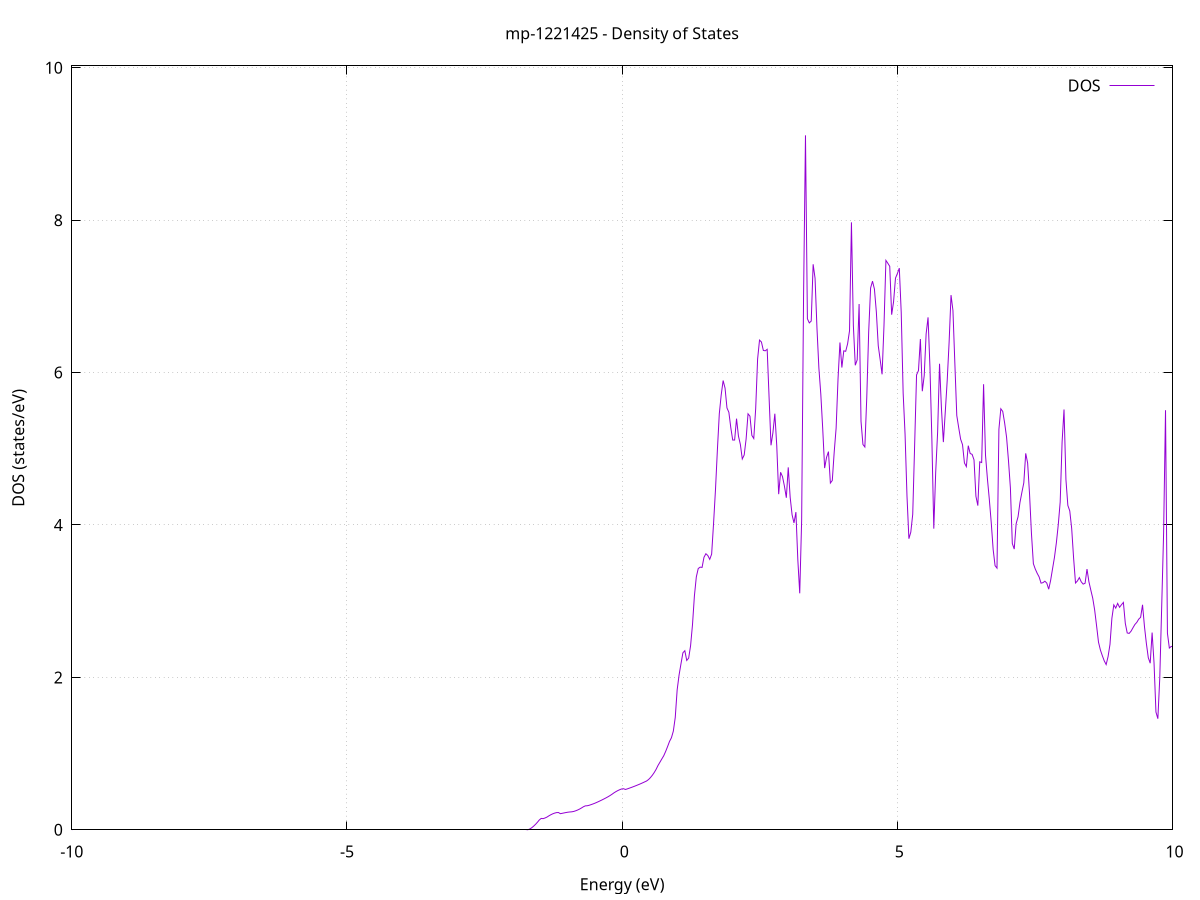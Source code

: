 set title 'mp-1221425 - Density of States'
set xlabel 'Energy (eV)'
set ylabel 'DOS (states/eV)'
set grid
set xrange [-10:10]
set yrange [0:10.025]
set xzeroaxis lt -1
set terminal png size 800,600
set output 'mp-1221425_dos_gnuplot.png'
plot '-' using 1:2 with lines title 'DOS'
-31.257600 0.000000
-31.222800 0.000000
-31.188000 0.000000
-31.153200 0.000000
-31.118400 0.000000
-31.083600 0.000000
-31.048800 0.000000
-31.014000 0.000000
-30.979200 0.000000
-30.944400 0.000000
-30.909600 0.000000
-30.874800 0.000000
-30.840000 0.000000
-30.805200 0.000000
-30.770400 0.000000
-30.735600 0.000000
-30.700800 0.000000
-30.666000 0.000000
-30.631200 0.000000
-30.596400 0.000000
-30.561600 0.000000
-30.526800 0.000000
-30.492000 0.000000
-30.457200 0.000000
-30.422400 0.000000
-30.387600 0.000000
-30.352800 0.000000
-30.318000 0.000000
-30.283200 0.000000
-30.248400 0.000000
-30.213600 0.000000
-30.178800 0.000000
-30.144100 0.000000
-30.109300 0.000000
-30.074500 0.000000
-30.039700 0.000000
-30.004900 0.000000
-29.970100 0.000000
-29.935300 0.000000
-29.900500 0.000000
-29.865700 0.000000
-29.830900 0.000000
-29.796100 0.000000
-29.761300 0.000000
-29.726500 0.000000
-29.691700 0.000000
-29.656900 0.000000
-29.622100 0.000000
-29.587300 0.000000
-29.552500 0.000000
-29.517700 0.000000
-29.482900 0.000000
-29.448100 0.000000
-29.413300 0.000000
-29.378500 0.000000
-29.343700 0.000000
-29.308900 0.000000
-29.274100 0.000000
-29.239300 0.000000
-29.204500 0.000000
-29.169700 0.000000
-29.134900 0.000000
-29.100100 0.000000
-29.065300 0.000000
-29.030500 0.000000
-28.995700 0.000000
-28.960900 0.000000
-28.926100 0.000000
-28.891300 0.000000
-28.856500 0.000000
-28.821700 0.000000
-28.786900 0.000000
-28.752100 0.000000
-28.717300 0.000000
-28.682600 0.000000
-28.647800 0.000000
-28.613000 0.000000
-28.578200 0.000000
-28.543400 0.000000
-28.508600 0.000000
-28.473800 0.000000
-28.439000 0.000000
-28.404200 0.000000
-28.369400 0.000000
-28.334600 0.000000
-28.299800 0.000000
-28.265000 0.000000
-28.230200 0.000000
-28.195400 0.000000
-28.160600 0.000000
-28.125800 0.000000
-28.091000 0.377900
-28.056200 4.538000
-28.021400 3.564100
-27.986600 4.025500
-27.951800 4.768500
-27.917000 6.116000
-27.882200 4.239200
-27.847400 3.678400
-27.812600 2.500500
-27.777800 4.983300
-27.743000 7.734500
-27.708200 16.001900
-27.673400 0.547800
-27.638600 16.168600
-27.603800 26.109900
-27.569000 2.856400
-27.534200 2.876900
-27.499400 2.897500
-27.464600 3.029300
-27.429800 3.469400
-27.395000 3.893300
-27.360200 4.164200
-27.325400 4.706000
-27.290600 7.825900
-27.255800 6.325200
-27.221100 5.421600
-27.186300 4.769300
-27.151500 3.998100
-27.116700 4.094000
-27.081900 3.766300
-27.047100 3.068400
-27.012300 0.000000
-26.977500 0.000000
-26.942700 0.000000
-26.907900 0.000000
-26.873100 0.000000
-26.838300 0.000000
-26.803500 0.000000
-26.768700 0.000000
-26.733900 0.000000
-26.699100 0.000000
-26.664300 0.000000
-26.629500 0.000000
-26.594700 0.000000
-26.559900 0.000000
-26.525100 0.000000
-26.490300 0.000000
-26.455500 0.000000
-26.420700 0.000000
-26.385900 0.000000
-26.351100 0.000000
-26.316300 0.000000
-26.281500 0.000000
-26.246700 0.000000
-26.211900 0.000000
-26.177100 0.000000
-26.142300 0.000000
-26.107500 0.000000
-26.072700 0.000000
-26.037900 0.000000
-26.003100 0.000000
-25.968300 0.000000
-25.933500 0.000000
-25.898700 0.000000
-25.863900 0.000000
-25.829100 0.000000
-25.794300 0.000000
-25.759600 0.000000
-25.724800 0.000000
-25.690000 0.000000
-25.655200 0.000000
-25.620400 0.000000
-25.585600 0.000000
-25.550800 0.000000
-25.516000 0.000000
-25.481200 0.000000
-25.446400 0.000000
-25.411600 0.000000
-25.376800 0.000000
-25.342000 0.000000
-25.307200 0.000000
-25.272400 0.000000
-25.237600 0.000000
-25.202800 0.000000
-25.168000 0.000000
-25.133200 0.000000
-25.098400 0.000000
-25.063600 0.000000
-25.028800 0.000000
-24.994000 0.000000
-24.959200 0.000000
-24.924400 0.000000
-24.889600 0.000000
-24.854800 0.000000
-24.820000 0.000000
-24.785200 0.000000
-24.750400 0.000000
-24.715600 0.000000
-24.680800 0.000000
-24.646000 0.000000
-24.611200 0.000000
-24.576400 0.000000
-24.541600 0.000000
-24.506800 0.000000
-24.472000 0.000000
-24.437200 0.000000
-24.402400 0.000000
-24.367600 0.000000
-24.332800 0.000000
-24.298100 0.000000
-24.263300 0.000000
-24.228500 0.000000
-24.193700 0.000000
-24.158900 0.000000
-24.124100 0.000000
-24.089300 0.000000
-24.054500 0.000000
-24.019700 0.000000
-23.984900 0.000000
-23.950100 0.000000
-23.915300 0.000000
-23.880500 0.000000
-23.845700 0.000000
-23.810900 0.000000
-23.776100 0.000000
-23.741300 0.000000
-23.706500 0.000000
-23.671700 0.000000
-23.636900 0.000000
-23.602100 0.000000
-23.567300 0.000000
-23.532500 0.000000
-23.497700 0.000000
-23.462900 0.000000
-23.428100 0.000000
-23.393300 0.000000
-23.358500 0.000000
-23.323700 0.000000
-23.288900 0.000000
-23.254100 0.000000
-23.219300 0.000000
-23.184500 0.000000
-23.149700 0.000000
-23.114900 0.000000
-23.080100 0.000000
-23.045300 0.000000
-23.010500 0.000000
-22.975700 0.000000
-22.940900 0.000000
-22.906100 0.000000
-22.871300 0.000000
-22.836600 0.000000
-22.801800 0.000000
-22.767000 0.000000
-22.732200 0.000000
-22.697400 0.000000
-22.662600 0.000000
-22.627800 0.000000
-22.593000 0.000000
-22.558200 0.000000
-22.523400 0.000000
-22.488600 0.000000
-22.453800 0.000000
-22.419000 0.000000
-22.384200 0.000000
-22.349400 0.000000
-22.314600 0.000000
-22.279800 0.000000
-22.245000 0.000000
-22.210200 0.000000
-22.175400 0.000000
-22.140600 0.000000
-22.105800 0.000000
-22.071000 0.000000
-22.036200 0.000000
-22.001400 0.000000
-21.966600 0.000000
-21.931800 0.000000
-21.897000 0.000000
-21.862200 0.000000
-21.827400 0.000000
-21.792600 0.000000
-21.757800 0.000000
-21.723000 0.000000
-21.688200 0.000000
-21.653400 0.000000
-21.618600 0.000000
-21.583800 0.000000
-21.549000 0.000000
-21.514200 0.000000
-21.479400 0.000000
-21.444600 0.000000
-21.409800 0.000000
-21.375100 0.000000
-21.340300 0.000000
-21.305500 0.000000
-21.270700 0.000000
-21.235900 0.000000
-21.201100 0.000000
-21.166300 0.000000
-21.131500 0.000000
-21.096700 0.000000
-21.061900 0.000000
-21.027100 0.000000
-20.992300 0.000000
-20.957500 0.000000
-20.922700 0.000000
-20.887900 0.000000
-20.853100 0.000000
-20.818300 0.000000
-20.783500 0.000000
-20.748700 0.000000
-20.713900 0.000000
-20.679100 0.000000
-20.644300 0.000000
-20.609500 0.000000
-20.574700 0.000000
-20.539900 0.000000
-20.505100 0.000000
-20.470300 0.000000
-20.435500 0.000000
-20.400700 0.000000
-20.365900 0.000000
-20.331100 0.000000
-20.296300 0.000000
-20.261500 0.000000
-20.226700 0.000000
-20.191900 0.000000
-20.157100 0.000000
-20.122300 0.000000
-20.087500 0.000000
-20.052700 0.000000
-20.017900 0.000000
-19.983100 0.000000
-19.948300 0.000000
-19.913600 0.000000
-19.878800 0.000000
-19.844000 0.000000
-19.809200 0.000000
-19.774400 0.000000
-19.739600 0.000000
-19.704800 0.000000
-19.670000 0.000000
-19.635200 0.000000
-19.600400 0.000000
-19.565600 0.000000
-19.530800 0.000000
-19.496000 0.000000
-19.461200 0.000000
-19.426400 0.000000
-19.391600 0.000000
-19.356800 0.000000
-19.322000 0.000000
-19.287200 0.000000
-19.252400 0.000000
-19.217600 0.000000
-19.182800 0.000000
-19.148000 0.000000
-19.113200 0.000000
-19.078400 0.000000
-19.043600 0.000000
-19.008800 0.000000
-18.974000 0.000000
-18.939200 0.000000
-18.904400 0.000000
-18.869600 0.000000
-18.834800 0.000000
-18.800000 0.000000
-18.765200 0.000000
-18.730400 0.000000
-18.695600 0.000000
-18.660800 0.000000
-18.626000 0.000000
-18.591200 0.000000
-18.556400 0.000000
-18.521600 0.000000
-18.486800 0.000000
-18.452100 0.000000
-18.417300 0.000000
-18.382500 0.000000
-18.347700 0.000000
-18.312900 0.000000
-18.278100 0.000000
-18.243300 0.000000
-18.208500 0.000000
-18.173700 0.000000
-18.138900 0.000000
-18.104100 0.000000
-18.069300 0.000000
-18.034500 0.000000
-17.999700 0.000000
-17.964900 0.000000
-17.930100 0.000000
-17.895300 0.000000
-17.860500 0.000000
-17.825700 0.000000
-17.790900 0.000000
-17.756100 0.000000
-17.721300 0.000000
-17.686500 0.000000
-17.651700 0.000000
-17.616900 0.000000
-17.582100 0.000000
-17.547300 0.000000
-17.512500 0.000000
-17.477700 0.000000
-17.442900 0.000000
-17.408100 0.000000
-17.373300 0.000000
-17.338500 0.000000
-17.303700 0.000000
-17.268900 0.000000
-17.234100 0.000000
-17.199300 0.000000
-17.164500 0.000000
-17.129700 0.000000
-17.094900 0.000000
-17.060100 0.000000
-17.025400 0.000000
-16.990600 0.000000
-16.955800 0.000000
-16.921000 0.000000
-16.886200 0.000000
-16.851400 0.000000
-16.816600 0.000000
-16.781800 0.000000
-16.747000 0.000000
-16.712200 0.000000
-16.677400 0.000000
-16.642600 0.000000
-16.607800 0.000000
-16.573000 0.000000
-16.538200 0.000000
-16.503400 0.000000
-16.468600 0.000000
-16.433800 0.000000
-16.399000 0.000000
-16.364200 0.000000
-16.329400 0.000000
-16.294600 0.000000
-16.259800 0.000000
-16.225000 0.000000
-16.190200 0.000000
-16.155400 0.000000
-16.120600 0.000000
-16.085800 0.000000
-16.051000 0.000000
-16.016200 0.000000
-15.981400 0.000000
-15.946600 0.000000
-15.911800 0.000000
-15.877000 0.000000
-15.842200 0.000000
-15.807400 0.000000
-15.772600 0.000000
-15.737800 0.000000
-15.703000 0.000000
-15.668200 0.000000
-15.633400 0.000000
-15.598600 0.000000
-15.563900 0.000000
-15.529100 0.000000
-15.494300 0.000000
-15.459500 0.000000
-15.424700 0.000000
-15.389900 0.000000
-15.355100 0.000000
-15.320300 0.000000
-15.285500 0.000000
-15.250700 0.000000
-15.215900 0.000000
-15.181100 0.000000
-15.146300 0.000000
-15.111500 0.000000
-15.076700 0.000000
-15.041900 0.000000
-15.007100 0.000000
-14.972300 0.000000
-14.937500 0.000000
-14.902700 0.000000
-14.867900 0.000000
-14.833100 0.000000
-14.798300 0.000000
-14.763500 0.000000
-14.728700 0.000000
-14.693900 0.000000
-14.659100 0.000000
-14.624300 0.000000
-14.589500 0.000000
-14.554700 0.000000
-14.519900 0.000000
-14.485100 0.000000
-14.450300 0.000000
-14.415500 0.000000
-14.380700 0.000000
-14.345900 0.000000
-14.311100 0.000000
-14.276300 0.000000
-14.241500 0.000000
-14.206700 0.000000
-14.171900 0.000000
-14.137100 0.000000
-14.102400 0.000000
-14.067600 0.000000
-14.032800 0.000000
-13.998000 0.000000
-13.963200 0.000000
-13.928400 0.000000
-13.893600 0.000000
-13.858800 0.000000
-13.824000 0.000000
-13.789200 0.000000
-13.754400 0.000000
-13.719600 0.000000
-13.684800 0.000000
-13.650000 0.000000
-13.615200 0.000000
-13.580400 0.000000
-13.545600 0.000000
-13.510800 0.000000
-13.476000 0.000000
-13.441200 0.000000
-13.406400 0.000000
-13.371600 0.000000
-13.336800 0.000000
-13.302000 0.000000
-13.267200 0.000000
-13.232400 0.000000
-13.197600 0.000000
-13.162800 0.000000
-13.128000 0.000000
-13.093200 0.000000
-13.058400 0.000000
-13.023600 0.000000
-12.988800 0.000000
-12.954000 0.000000
-12.919200 0.000000
-12.884400 0.000000
-12.849600 0.000000
-12.814800 0.000000
-12.780000 0.000000
-12.745200 0.000000
-12.710400 0.000000
-12.675600 0.000000
-12.640900 0.000000
-12.606100 0.000000
-12.571300 0.000000
-12.536500 0.000000
-12.501700 0.000000
-12.466900 0.000000
-12.432100 0.000000
-12.397300 0.000000
-12.362500 0.000000
-12.327700 0.000000
-12.292900 0.000000
-12.258100 0.000000
-12.223300 0.000000
-12.188500 0.000000
-12.153700 0.000000
-12.118900 0.000000
-12.084100 0.000000
-12.049300 0.000000
-12.014500 0.000000
-11.979700 0.000000
-11.944900 0.000000
-11.910100 0.000000
-11.875300 0.000000
-11.840500 0.000000
-11.805700 0.000000
-11.770900 0.000000
-11.736100 0.000000
-11.701300 0.000000
-11.666500 0.000000
-11.631700 0.000000
-11.596900 0.000000
-11.562100 0.000000
-11.527300 0.000000
-11.492500 0.000000
-11.457700 0.000000
-11.422900 0.000000
-11.388100 0.000000
-11.353300 0.000000
-11.318500 0.000000
-11.283700 0.000000
-11.248900 0.000000
-11.214100 0.000000
-11.179400 0.000000
-11.144600 0.000000
-11.109800 0.000000
-11.075000 0.000000
-11.040200 0.000000
-11.005400 0.000000
-10.970600 0.000000
-10.935800 0.000000
-10.901000 0.000000
-10.866200 0.000000
-10.831400 0.000000
-10.796600 0.000000
-10.761800 0.000000
-10.727000 0.000000
-10.692200 0.000000
-10.657400 0.000000
-10.622600 0.000000
-10.587800 0.000000
-10.553000 0.000000
-10.518200 0.000000
-10.483400 0.000000
-10.448600 0.000000
-10.413800 0.000000
-10.379000 0.000000
-10.344200 0.000000
-10.309400 0.000000
-10.274600 0.000000
-10.239800 0.000000
-10.205000 0.000000
-10.170200 0.000000
-10.135400 0.000000
-10.100600 0.000000
-10.065800 0.000000
-10.031000 0.000000
-9.996200 0.000000
-9.961400 0.000000
-9.926600 0.000000
-9.891800 0.000000
-9.857000 0.000000
-9.822200 0.000000
-9.787400 0.000000
-9.752600 0.000000
-9.717900 0.000000
-9.683100 0.000000
-9.648300 0.000000
-9.613500 0.000000
-9.578700 0.000000
-9.543900 0.000000
-9.509100 0.000000
-9.474300 0.000000
-9.439500 0.000000
-9.404700 0.000000
-9.369900 0.000000
-9.335100 0.000000
-9.300300 0.000000
-9.265500 0.000000
-9.230700 0.000000
-9.195900 0.000000
-9.161100 0.000000
-9.126300 0.000000
-9.091500 0.000000
-9.056700 0.000000
-9.021900 0.000000
-8.987100 0.000000
-8.952300 0.000000
-8.917500 0.000000
-8.882700 0.000000
-8.847900 0.000000
-8.813100 0.000000
-8.778300 0.000000
-8.743500 0.000000
-8.708700 0.000000
-8.673900 0.000000
-8.639100 0.000000
-8.604300 0.000000
-8.569500 0.000000
-8.534700 0.000000
-8.499900 0.000000
-8.465100 0.000000
-8.430300 0.000000
-8.395500 0.000000
-8.360700 0.000000
-8.325900 0.000000
-8.291100 0.000000
-8.256400 0.000000
-8.221600 0.000000
-8.186800 0.000000
-8.152000 0.000000
-8.117200 0.000000
-8.082400 0.000000
-8.047600 0.000000
-8.012800 0.000000
-7.978000 0.000000
-7.943200 0.000000
-7.908400 0.000000
-7.873600 0.000000
-7.838800 0.000000
-7.804000 0.000000
-7.769200 0.000000
-7.734400 0.000000
-7.699600 0.000000
-7.664800 0.000000
-7.630000 0.000000
-7.595200 0.000000
-7.560400 0.000000
-7.525600 0.000000
-7.490800 0.000000
-7.456000 0.000000
-7.421200 0.000000
-7.386400 0.000000
-7.351600 0.000000
-7.316800 0.000000
-7.282000 0.000000
-7.247200 0.000000
-7.212400 0.000000
-7.177600 0.000000
-7.142800 0.000000
-7.108000 0.000000
-7.073200 0.000000
-7.038400 0.000000
-7.003600 0.000000
-6.968800 0.000000
-6.934000 0.000000
-6.899200 0.000000
-6.864400 0.000000
-6.829600 0.000000
-6.794900 0.000000
-6.760100 0.000000
-6.725300 0.000000
-6.690500 0.000000
-6.655700 0.000000
-6.620900 0.000000
-6.586100 0.000000
-6.551300 0.000000
-6.516500 0.000000
-6.481700 0.000000
-6.446900 0.000000
-6.412100 0.000000
-6.377300 0.000000
-6.342500 0.000000
-6.307700 0.000000
-6.272900 0.000000
-6.238100 0.000000
-6.203300 0.000000
-6.168500 0.000000
-6.133700 0.000000
-6.098900 0.000000
-6.064100 0.000000
-6.029300 0.000000
-5.994500 0.000000
-5.959700 0.000000
-5.924900 0.000000
-5.890100 0.000000
-5.855300 0.000000
-5.820500 0.000000
-5.785700 0.000000
-5.750900 0.000000
-5.716100 0.000000
-5.681300 0.000000
-5.646500 0.000000
-5.611700 0.000000
-5.576900 0.000000
-5.542100 0.000000
-5.507300 0.000000
-5.472500 0.000000
-5.437700 0.000000
-5.402900 0.000000
-5.368100 0.000000
-5.333400 0.000000
-5.298600 0.000000
-5.263800 0.000000
-5.229000 0.000000
-5.194200 0.000000
-5.159400 0.000000
-5.124600 0.000000
-5.089800 0.000000
-5.055000 0.000000
-5.020200 0.000000
-4.985400 0.000000
-4.950600 0.000000
-4.915800 0.000000
-4.881000 0.000000
-4.846200 0.000000
-4.811400 0.000000
-4.776600 0.000000
-4.741800 0.000000
-4.707000 0.000000
-4.672200 0.000000
-4.637400 0.000000
-4.602600 0.000000
-4.567800 0.000000
-4.533000 0.000000
-4.498200 0.000000
-4.463400 0.000000
-4.428600 0.000000
-4.393800 0.000000
-4.359000 0.000000
-4.324200 0.000000
-4.289400 0.000000
-4.254600 0.000000
-4.219800 0.000000
-4.185000 0.000000
-4.150200 0.000000
-4.115400 0.000000
-4.080600 0.000000
-4.045800 0.000000
-4.011000 0.000000
-3.976200 0.000000
-3.941400 0.000000
-3.906600 0.000000
-3.871900 0.000000
-3.837100 0.000000
-3.802300 0.000000
-3.767500 0.000000
-3.732700 0.000000
-3.697900 0.000000
-3.663100 0.000000
-3.628300 0.000000
-3.593500 0.000000
-3.558700 0.000000
-3.523900 0.000000
-3.489100 0.000000
-3.454300 0.000000
-3.419500 0.000000
-3.384700 0.000000
-3.349900 0.000000
-3.315100 0.000000
-3.280300 0.000000
-3.245500 0.000000
-3.210700 0.000000
-3.175900 0.000000
-3.141100 0.000000
-3.106300 0.000000
-3.071500 0.000000
-3.036700 0.000000
-3.001900 0.000000
-2.967100 0.000000
-2.932300 0.000000
-2.897500 0.000000
-2.862700 0.000000
-2.827900 0.000000
-2.793100 0.000000
-2.758300 0.000000
-2.723500 0.000000
-2.688700 0.000000
-2.653900 0.000000
-2.619100 0.000000
-2.584300 0.000000
-2.549500 0.000000
-2.514700 0.000000
-2.479900 0.000000
-2.445100 0.000000
-2.410400 0.000000
-2.375600 0.000000
-2.340800 0.000000
-2.306000 0.000000
-2.271200 0.000000
-2.236400 0.000000
-2.201600 0.000000
-2.166800 0.000000
-2.132000 0.000000
-2.097200 0.000000
-2.062400 0.000000
-2.027600 0.000000
-1.992800 0.000000
-1.958000 0.000000
-1.923200 0.000000
-1.888400 0.000000
-1.853600 0.000000
-1.818800 0.000000
-1.784000 0.000000
-1.749200 0.000000
-1.714400 0.000300
-1.679600 0.009800
-1.644800 0.025700
-1.610000 0.046300
-1.575200 0.070400
-1.540400 0.097900
-1.505600 0.128400
-1.470800 0.149100
-1.436000 0.146100
-1.401200 0.154700
-1.366400 0.166500
-1.331600 0.182600
-1.296800 0.197000
-1.262000 0.209200
-1.227200 0.218700
-1.192400 0.225300
-1.157600 0.226500
-1.122800 0.211200
-1.088000 0.216300
-1.053200 0.221500
-1.018400 0.226600
-0.983600 0.231000
-0.948900 0.233800
-0.914100 0.235800
-0.879300 0.240800
-0.844500 0.249100
-0.809700 0.259100
-0.774900 0.271200
-0.740100 0.285600
-0.705300 0.301400
-0.670500 0.313500
-0.635700 0.315200
-0.600900 0.321200
-0.566100 0.329600
-0.531300 0.338500
-0.496500 0.348300
-0.461700 0.359200
-0.426900 0.370600
-0.392100 0.382600
-0.357300 0.394900
-0.322500 0.407700
-0.287700 0.420800
-0.252900 0.434800
-0.218100 0.450100
-0.183300 0.466700
-0.148500 0.484800
-0.113700 0.500400
-0.078900 0.514200
-0.044100 0.525900
-0.009300 0.535600
0.025500 0.538800
0.060300 0.528800
0.095100 0.537000
0.129900 0.545900
0.164700 0.554900
0.199500 0.564300
0.234300 0.574100
0.269100 0.584100
0.303900 0.594400
0.338700 0.605100
0.373500 0.616400
0.408300 0.628100
0.443100 0.639700
0.477900 0.658400
0.512600 0.683700
0.547400 0.714300
0.582200 0.750600
0.617000 0.793200
0.651800 0.844100
0.686600 0.886800
0.721400 0.929900
0.756200 0.972200
0.791000 1.028900
0.825800 1.092100
0.860600 1.158900
0.895400 1.207500
0.930200 1.294900
0.965000 1.474300
0.999800 1.836800
1.034600 2.031300
1.069400 2.179900
1.104200 2.322600
1.139000 2.349900
1.173800 2.222000
1.208600 2.253200
1.243400 2.415100
1.278200 2.690700
1.313000 3.069800
1.347800 3.318500
1.382600 3.428500
1.417400 3.446600
1.452200 3.443100
1.487000 3.576200
1.521800 3.622800
1.556600 3.599100
1.591400 3.549000
1.626200 3.617800
1.661000 4.018800
1.695800 4.460500
1.730600 4.984800
1.765400 5.459800
1.800200 5.707600
1.835000 5.895800
1.869800 5.796100
1.904600 5.535800
1.939300 5.478500
1.974100 5.277100
2.008900 5.114900
2.043700 5.114400
2.078500 5.395700
2.113300 5.167300
2.148100 5.056500
2.182900 4.866100
2.217700 4.918700
2.252500 5.128100
2.287300 5.459100
2.322100 5.428000
2.356900 5.175500
2.391700 5.134700
2.426500 5.527300
2.461300 6.177200
2.496100 6.426300
2.530900 6.401100
2.565700 6.290700
2.600500 6.285800
2.635300 6.305100
2.670100 5.671400
2.704900 5.045700
2.739700 5.212100
2.774500 5.460400
2.809300 5.041100
2.844100 4.404000
2.878900 4.691800
2.913700 4.634500
2.948500 4.510200
2.983300 4.357100
3.018100 4.756100
3.052900 4.364600
3.087700 4.134200
3.122500 4.026200
3.157300 4.169100
3.192100 3.543900
3.226900 3.103200
3.261700 4.063600
3.296500 7.008100
3.331300 9.113200
3.366100 6.706100
3.400800 6.651900
3.435600 6.676300
3.470400 7.421400
3.505200 7.238200
3.540000 6.583200
3.574800 6.057600
3.609600 5.717700
3.644400 5.263300
3.679200 4.746600
3.714000 4.887400
3.748800 4.962800
3.783600 4.550300
3.818400 4.583800
3.853200 4.957200
3.888000 5.271100
3.922800 5.919700
3.957600 6.394600
3.992400 6.066300
4.027200 6.285000
4.062000 6.279400
4.096800 6.378700
4.131600 6.548200
4.166400 7.971700
4.201200 6.619700
4.236000 6.096000
4.270800 6.166700
4.305600 6.899800
4.340400 5.359800
4.375200 5.056600
4.410000 5.023500
4.444800 5.673500
4.479600 6.534500
4.514400 7.109700
4.549200 7.199800
4.584000 7.095200
4.618800 6.796800
4.653600 6.352100
4.688400 6.168600
4.723200 5.977100
4.758000 6.621400
4.792800 7.472100
4.827600 7.434400
4.862300 7.394400
4.897100 6.759700
4.931900 6.929700
4.966700 7.239400
5.001500 7.300400
5.036300 7.370800
5.071100 6.785500
5.105900 5.732300
5.140700 5.191500
5.175500 4.382600
5.210300 3.819600
5.245100 3.906900
5.279900 4.139900
5.314700 5.049900
5.349500 5.969200
5.384300 6.027100
5.419100 6.440400
5.453900 5.755300
5.488700 5.961100
5.523500 6.508600
5.558300 6.724800
5.593100 6.069600
5.627900 5.122000
5.662700 3.951800
5.697500 4.696900
5.732300 5.218400
5.767100 6.115900
5.801900 5.527900
5.836700 5.087600
5.871500 5.485300
5.906300 5.893700
5.941100 6.398900
5.975900 7.016900
6.010700 6.814000
6.045500 6.118000
6.080300 5.437000
6.115100 5.278000
6.149900 5.127100
6.184700 5.053800
6.219500 4.814200
6.254300 4.766000
6.289100 5.040800
6.323800 4.937600
6.358600 4.927100
6.393400 4.855000
6.428200 4.376700
6.463000 4.254000
6.497800 4.828800
6.532600 4.819400
6.567400 5.847700
6.602200 4.917600
6.637000 4.607200
6.671800 4.334900
6.706600 4.031400
6.741400 3.677400
6.776200 3.466200
6.811000 3.433700
6.845800 5.256100
6.880600 5.525300
6.915400 5.490100
6.950200 5.337700
6.985000 5.151300
7.019800 4.843800
7.054600 4.486100
7.089400 3.756900
7.124200 3.683700
7.159000 4.015600
7.193800 4.108000
7.228600 4.295300
7.263400 4.427800
7.298200 4.552900
7.333000 4.939800
7.367800 4.813400
7.402600 4.404800
7.437400 3.885500
7.472200 3.492000
7.507000 3.421100
7.541800 3.365400
7.576600 3.318100
7.611400 3.236700
7.646200 3.243000
7.681000 3.262000
7.715800 3.237300
7.750600 3.157000
7.785300 3.271900
7.820100 3.423500
7.854900 3.573700
7.889700 3.765300
7.924500 4.003300
7.959300 4.300800
7.994100 5.090400
8.028900 5.515400
8.063700 4.596700
8.098500 4.256900
8.133300 4.184800
8.168100 3.955200
8.202900 3.567600
8.237700 3.238500
8.272500 3.265500
8.307300 3.309500
8.342100 3.253800
8.376900 3.224000
8.411700 3.235300
8.446500 3.421400
8.481300 3.254400
8.516100 3.144600
8.550900 3.038200
8.585700 2.883800
8.620500 2.677200
8.655300 2.462900
8.690100 2.358400
8.724900 2.284800
8.759700 2.217200
8.794500 2.168200
8.829300 2.272400
8.864100 2.432800
8.898900 2.776000
8.933700 2.951300
8.968500 2.909300
9.003300 2.971100
9.038100 2.919900
9.072900 2.953800
9.107700 2.983600
9.142500 2.708700
9.177300 2.583000
9.212100 2.577000
9.246800 2.606000
9.281600 2.650900
9.316400 2.693800
9.351200 2.721800
9.386000 2.763800
9.420800 2.788500
9.455600 2.952500
9.490400 2.668800
9.525200 2.446100
9.560000 2.258900
9.594800 2.186100
9.629600 2.587800
9.664400 2.191700
9.699200 1.545200
9.734000 1.457600
9.768800 1.992800
9.803600 2.925200
9.838400 3.888700
9.873200 5.506500
9.908000 2.579500
9.942800 2.385000
9.977600 2.406200
10.012400 2.406100
10.047200 2.180700
10.082000 2.096200
10.116800 1.855400
10.151600 1.628500
10.186400 1.569100
10.221200 1.512800
10.256000 1.469800
10.290800 1.450100
10.325600 1.437200
10.360400 1.424800
10.395200 1.413500
10.430000 1.402600
10.464800 1.392800
10.499600 1.388700
10.534400 1.385000
10.569200 1.386500
10.604000 1.394900
10.638800 1.404700
10.673600 1.415700
10.708300 1.429100
10.743100 1.442900
10.777900 1.451800
10.812700 1.460400
10.847500 1.468600
10.882300 1.476900
10.917100 1.490800
10.951900 1.522600
10.986700 1.553200
11.021500 1.580400
11.056300 1.604300
11.091100 1.642200
11.125900 1.768200
11.160700 1.794800
11.195500 1.736200
11.230300 1.714000
11.265100 1.743600
11.299900 1.772000
11.334700 1.718200
11.369500 1.575000
11.404300 1.511600
11.439100 1.475000
11.473900 1.486300
11.508700 1.526100
11.543500 1.529700
11.578300 1.469500
11.613100 1.414400
11.647900 1.370700
11.682700 1.332700
11.717500 1.306800
11.752300 1.280200
11.787100 1.249800
11.821900 1.181000
11.856700 1.128700
11.891500 1.079200
11.926300 1.045500
11.961100 1.017700
11.995900 0.996700
12.030700 0.987600
12.065500 0.986000
12.100300 0.973700
12.135100 0.961600
12.169800 0.949700
12.204600 0.938000
12.239400 0.926500
12.274200 0.944300
12.309000 0.969100
12.343800 1.001200
12.378600 1.032600
12.413400 1.056200
12.448200 1.068300
12.483000 1.085800
12.517800 1.108700
12.552600 1.132400
12.587400 1.155800
12.622200 1.185200
12.657000 1.236300
12.691800 1.297100
12.726600 1.240900
12.761400 1.220700
12.796200 1.193500
12.831000 1.198400
12.865800 1.240500
12.900600 1.344500
12.935400 1.520300
12.970200 1.916100
13.005000 2.152800
13.039800 1.790400
13.074600 1.343700
13.109400 1.039400
13.144200 0.855700
13.179000 0.751600
13.213800 0.705700
13.248600 0.703300
13.283400 0.701800
13.318200 0.700700
13.353000 0.700000
13.387800 0.698900
13.422600 0.695900
13.457400 0.694000
13.492200 0.696300
13.527000 0.728300
13.561800 0.835500
13.596600 0.907600
13.631300 0.951100
13.666100 0.967700
13.700900 0.981900
13.735700 1.022400
13.770500 1.057000
13.805300 1.103700
13.840100 1.153500
13.874900 1.154100
13.909700 1.168800
13.944500 1.253100
13.979300 1.303500
14.014100 1.325000
14.048900 1.531700
14.083700 1.744600
14.118500 1.580000
14.153300 1.480600
14.188100 1.475800
14.222900 1.501000
14.257700 1.502300
14.292500 1.480000
14.327300 1.434500
14.362100 1.405200
14.396900 1.386300
14.431700 1.370700
14.466500 1.351400
14.501300 1.322700
14.536100 1.287200
14.570900 1.257300
14.605700 1.247200
14.640500 1.274300
14.675300 1.301500
14.710100 1.315500
14.744900 1.754500
14.779700 1.169800
14.814500 0.954300
14.849300 0.854300
14.884100 0.803400
14.918900 0.760700
14.953700 0.725300
14.988500 0.701800
15.023300 0.720300
15.058100 0.788300
15.092800 1.250300
15.127600 1.438000
15.162400 1.643200
15.197200 1.698100
15.232000 1.715900
15.266800 1.765900
15.301600 1.816700
15.336400 1.841200
15.371200 1.935300
15.406000 1.715500
15.440800 1.637600
15.475600 1.531900
15.510400 1.448900
15.545200 1.402300
15.580000 1.384900
15.614800 1.338700
15.649600 1.260500
15.684400 1.264500
15.719200 1.141300
15.754000 1.084600
15.788800 1.045000
15.823600 0.997400
15.858400 0.964600
15.893200 0.950400
15.928000 0.947800
15.962800 0.938000
15.997600 0.928900
16.032400 0.924100
16.067200 0.930500
16.102000 0.940300
16.136800 0.951200
16.171600 0.964900
16.206400 0.981900
16.241200 1.004500
16.276000 1.033800
16.310800 1.068100
16.345600 1.118000
16.380400 1.186200
16.415200 1.196600
16.450000 1.347800
16.484800 1.582000
16.519600 1.763100
16.554300 1.844900
16.589100 1.822600
16.623900 1.762500
16.658700 1.648400
16.693500 1.529500
16.728300 1.509600
16.763100 1.403500
16.797900 1.320500
16.832700 1.252900
16.867500 1.185600
16.902300 1.138200
16.937100 1.110200
16.971900 1.099900
17.006700 1.083200
17.041500 1.053800
17.076300 1.026800
17.111100 0.996400
17.145900 0.968800
17.180700 0.945600
17.215500 0.936100
17.250300 0.934000
17.285100 0.932300
17.319900 0.930200
17.354700 0.927800
17.389500 0.925200
17.424300 0.924300
17.459100 0.918500
17.493900 0.904500
17.528700 0.882900
17.563500 0.878900
17.598300 0.871700
17.633100 0.860000
17.667900 0.846800
17.702700 0.840900
17.737500 0.843700
17.772300 0.848500
17.807100 0.854600
17.841900 0.860500
17.876700 0.866200
17.911500 0.885500
17.946300 0.917000
17.981100 0.951800
18.015800 0.980500
18.050600 1.019900
18.085400 1.057900
18.120200 1.096900
18.155000 1.136200
18.189800 1.251800
18.224600 1.444300
18.259400 1.571000
18.294200 1.583600
18.329000 1.580000
18.363800 1.570600
18.398600 1.565700
18.433400 1.578000
18.468200 1.625300
18.503000 1.683700
18.537800 1.744900
18.572600 1.852300
18.607400 1.797700
18.642200 1.713300
18.677000 1.696300
18.711800 1.728000
18.746600 1.731500
18.781400 1.774000
18.816200 1.781200
18.851000 1.787600
18.885800 1.776900
18.920600 1.787600
18.955400 1.655300
18.990200 1.486200
19.025000 1.445400
19.059800 1.426200
19.094600 1.436200
19.129400 1.446900
19.164200 1.451600
19.199000 1.464200
19.233800 1.511900
19.268600 1.612500
19.303400 1.655600
19.338200 1.675900
19.373000 1.816400
19.407800 1.734100
19.442600 1.647200
19.477300 1.620600
19.512100 1.624000
19.546900 1.654900
19.581700 1.697800
19.616500 1.766700
19.651300 1.835700
19.686100 1.882200
19.720900 1.955700
19.755700 1.999600
19.790500 2.059500
19.825300 2.051800
19.860100 1.965900
19.894900 2.047200
19.929700 1.946600
19.964500 1.920400
19.999300 1.911700
20.034100 1.926200
20.068900 1.932700
20.103700 1.913100
20.138500 1.883000
20.173300 1.844300
20.208100 1.829600
20.242900 1.820100
20.277700 1.808800
20.312500 1.781100
20.347300 1.773700
20.382100 1.780500
20.416900 1.807600
20.451700 1.835400
20.486500 1.847700
20.521300 1.849600
20.556100 1.847500
20.590900 1.884800
20.625700 1.867900
20.660500 1.840100
20.695300 1.813400
20.730100 1.793600
20.764900 1.798000
20.799700 1.804600
20.834500 1.808000
20.869300 1.850000
20.904000 1.858000
20.938800 1.851500
20.973600 1.848800
21.008400 1.934700
21.043200 1.971200
21.078000 1.931500
21.112800 1.990900
21.147600 2.052100
21.182400 2.095000
21.217200 2.141500
21.252000 2.174500
21.286800 2.161400
21.321600 2.194100
21.356400 2.221400
21.391200 2.255600
21.426000 2.293600
21.460800 2.305700
21.495600 2.311700
21.530400 2.298600
21.565200 2.275600
21.600000 2.284800
21.634800 2.209900
21.669600 2.138700
21.704400 2.113600
21.739200 2.123200
21.774000 2.143300
21.808800 2.136900
21.843600 2.051500
21.878400 2.037400
21.913200 2.037300
21.948000 2.049100
21.982800 2.078300
22.017600 2.124800
22.052400 2.190600
22.087200 2.279800
22.122000 2.373100
22.156800 2.453000
22.191600 2.541600
22.226400 2.671000
22.261200 2.795100
22.296000 2.623700
22.330800 2.530700
22.365500 2.481900
22.400300 2.452200
22.435100 2.434100
22.469900 2.423500
22.504700 2.427300
22.539500 2.441900
22.574300 2.483900
22.609100 2.554500
22.643900 2.574800
22.678700 2.625700
22.713500 2.641500
22.748300 2.650400
22.783100 2.659900
22.817900 2.676000
22.852700 2.728600
22.887500 2.771100
22.922300 2.788900
22.957100 2.875100
22.991900 3.028900
23.026700 2.918400
23.061500 2.932100
23.096300 3.004200
23.131100 3.027200
23.165900 3.026000
23.200700 2.956900
23.235500 2.884500
23.270300 2.813000
23.305100 2.800300
23.339900 2.921100
23.374700 3.056200
23.409500 2.962800
23.444300 2.963200
23.479100 3.012600
23.513900 3.043500
23.548700 3.026400
23.583500 3.008700
23.618300 3.028700
23.653100 3.046300
23.687900 3.033700
23.722700 3.011400
23.757500 2.978300
23.792300 2.953100
23.827000 2.917500
23.861800 2.899200
23.896600 2.905200
23.931400 2.925200
23.966200 2.965600
24.001000 3.046800
24.035800 3.144800
24.070600 3.336700
24.105400 3.506400
24.140200 3.621400
24.175000 3.775100
24.209800 3.976000
24.244600 4.188900
24.279400 4.486800
24.314200 4.835800
24.349000 5.031900
24.383800 5.422000
24.418600 6.894300
24.453400 7.848000
24.488200 5.938800
24.523000 5.267100
24.557800 4.981700
24.592600 4.747400
24.627400 4.556300
24.662200 4.393900
24.697000 4.177700
24.731800 3.937400
24.766600 3.729200
24.801400 3.194900
24.836200 3.037500
24.871000 2.907800
24.905800 2.789400
24.940600 2.775200
24.975400 2.590100
25.010200 2.516300
25.045000 2.622000
25.079800 2.610800
25.114600 2.525200
25.149400 2.419600
25.184200 2.345400
25.219000 2.290500
25.253800 2.241700
25.288500 2.193500
25.323300 2.146600
25.358100 2.097800
25.392900 2.041300
25.427700 1.992000
25.462500 1.958900
25.497300 1.943300
25.532100 1.918200
25.566900 1.914800
25.601700 1.893900
25.636500 1.834800
25.671300 1.771000
25.706100 1.721200
25.740900 1.711100
25.775700 1.634000
25.810500 1.578000
25.845300 1.527300
25.880100 1.484400
25.914900 1.443000
25.949700 1.408300
25.984500 1.403600
26.019300 1.345700
26.054100 1.330200
26.088900 1.332300
26.123700 1.341600
26.158500 1.360100
26.193300 1.381600
26.228100 1.407100
26.262900 1.431700
26.297700 1.469600
26.332500 1.516800
26.367300 1.552200
26.402100 1.573700
26.436900 1.586800
26.471700 1.599300
26.506500 1.602800
26.541300 1.569700
26.576100 1.538100
26.610900 1.519600
26.645700 1.519600
26.680500 1.532900
26.715300 1.556800
26.750000 1.606100
26.784800 1.628000
26.819600 1.662300
26.854400 1.726200
26.889200 1.883600
26.924000 2.020700
26.958800 2.156000
26.993600 2.303700
27.028400 2.719600
27.063200 2.488100
27.098000 2.337300
27.132800 2.458500
27.167600 2.541000
27.202400 2.597700
27.237200 2.690000
27.272000 2.666500
27.306800 2.607800
27.341600 2.580100
27.376400 2.594300
27.411200 2.652800
27.446000 2.627000
27.480800 2.624700
27.515600 2.685400
27.550400 2.742300
27.585200 2.805900
27.620000 2.911400
27.654800 3.111500
27.689600 3.549000
27.724400 3.808500
27.759200 4.062700
27.794000 4.132500
27.828800 3.975200
27.863600 3.807500
27.898400 3.773400
27.933200 3.496200
27.968000 3.236800
28.002800 3.081700
28.037600 2.794000
28.072400 2.643000
28.107200 2.575700
28.142000 2.560000
28.176800 2.658700
28.211500 2.687900
28.246300 2.606100
28.281100 2.761900
28.315900 2.740800
28.350700 2.686800
28.385500 2.702800
28.420300 2.670700
28.455100 2.577400
28.489900 2.608100
28.524700 2.590300
28.559500 2.537600
28.594300 2.413600
28.629100 2.374200
28.663900 2.485900
28.698700 2.597400
28.733500 2.632600
28.768300 2.716200
28.803100 2.753600
28.837900 2.810200
28.872700 2.810000
28.907500 2.736200
28.942300 2.600800
28.977100 2.670700
29.011900 2.722400
29.046700 2.726400
29.081500 2.702500
29.116300 2.652200
29.151100 2.606600
29.185900 2.517000
29.220700 2.411300
29.255500 2.373200
29.290300 2.443100
29.325100 2.463600
29.359900 2.473800
29.394700 2.471100
29.429500 2.560000
29.464300 2.605100
29.499100 2.392800
29.533900 2.161000
29.568700 2.005100
29.603500 1.901100
29.638300 1.821900
29.673000 1.740600
29.707800 1.712100
29.742600 1.684100
29.777400 1.649500
29.812200 1.632900
29.847000 1.626400
29.881800 1.631200
29.916600 1.620600
29.951400 1.607000
29.986200 1.610100
30.021000 1.616300
30.055800 1.595400
30.090600 1.586700
30.125400 1.571500
30.160200 1.555800
30.195000 1.548600
30.229800 1.543600
30.264600 1.531300
30.299400 1.579400
30.334200 1.525900
30.369000 1.511400
30.403800 1.496500
30.438600 1.503700
30.473400 1.515700
30.508200 1.520300
30.543000 1.510600
30.577800 1.512000
30.612600 1.564700
30.647400 1.624300
30.682200 1.860000
30.717000 1.868700
30.751800 1.731100
30.786600 1.630700
30.821400 1.566500
30.856200 1.514500
30.891000 1.464300
30.925800 1.390400
30.960600 1.327800
30.995400 1.313000
31.030200 1.263300
31.065000 1.178200
31.099800 1.135300
31.134500 1.132000
31.169300 1.140600
31.204100 1.165400
31.238900 1.198800
31.273700 1.217900
31.308500 1.230300
31.343300 1.253900
31.378100 1.223200
31.412900 1.193100
31.447700 1.167800
31.482500 1.174300
31.517300 1.238200
31.552100 1.372000
31.586900 1.475400
31.621700 1.548400
31.656500 1.582800
31.691300 1.583400
31.726100 1.616300
31.760900 1.691700
31.795700 1.693500
31.830500 1.694900
31.865300 1.835100
31.900100 2.039500
31.934900 2.239800
31.969700 2.294000
32.004500 2.453600
32.039300 2.601400
32.074100 2.620300
32.108900 2.351700
32.143700 2.318200
32.178500 2.310800
32.213300 2.382700
32.248100 2.459500
32.282900 2.514600
32.317700 2.612200
32.352500 2.745000
32.387300 2.757500
32.422100 2.628200
32.456900 2.493300
32.491700 2.357700
32.526500 2.294200
32.561300 2.227300
32.596000 2.159700
32.630800 2.084100
32.665600 2.068500
32.700400 2.040000
32.735200 1.975500
32.770000 1.916500
32.804800 1.835200
32.839600 1.840800
32.874400 1.888900
32.909200 1.942800
32.944000 2.009100
32.978800 2.104500
33.013600 2.158200
33.048400 2.221700
33.083200 2.233700
33.118000 2.180300
33.152800 2.193200
33.187600 2.260800
33.222400 2.464700
33.257200 2.326100
33.292000 2.248600
33.326800 2.236100
33.361600 2.129700
33.396400 2.017600
33.431200 1.998600
33.466000 1.991100
33.500800 1.982300
33.535600 1.997500
33.570400 2.023400
33.605200 2.047700
33.640000 2.005700
33.674800 1.808600
33.709600 1.782300
33.744400 1.786700
33.779200 1.837000
33.814000 1.889300
33.848800 1.988400
33.883600 1.947000
33.918400 2.034000
33.953200 1.918900
33.988000 1.831100
34.022800 1.774600
34.057500 1.710900
34.092300 1.663200
34.127100 1.603300
34.161900 1.541700
34.196700 1.468200
34.231500 1.396900
34.266300 1.358900
34.301100 1.329200
34.335900 1.295100
34.370700 1.249900
34.405500 1.200400
34.440300 1.157100
34.475100 1.124600
34.509900 1.102800
34.544700 1.080200
34.579500 1.084800
34.614300 1.179700
34.649100 1.381200
34.683900 1.648100
34.718700 1.740100
34.753500 1.409200
34.788300 0.968100
34.823100 0.913800
34.857900 0.838600
34.892700 0.740600
34.927500 0.642700
34.962300 0.666700
34.997100 0.674000
35.031900 0.630500
35.066700 0.505200
35.101500 0.257700
35.136300 0.090300
35.171100 0.001100
35.205900 0.000000
35.240700 0.000000
35.275500 0.000000
35.310300 0.000000
35.345100 0.000000
35.379900 0.000000
35.414700 0.000000
35.449500 0.000000
35.484300 0.000000
35.519000 0.000000
35.553800 0.000000
35.588600 0.000000
35.623400 0.000000
35.658200 0.000000
35.693000 0.000000
35.727800 0.000000
35.762600 0.000000
35.797400 0.000000
35.832200 0.000000
35.867000 0.000000
35.901800 0.000000
35.936600 0.000000
35.971400 0.000000
36.006200 0.000000
36.041000 0.000000
36.075800 0.000000
36.110600 0.000000
36.145400 0.000000
36.180200 0.000000
36.215000 0.000000
36.249800 0.000000
36.284600 0.000000
36.319400 0.000000
36.354200 0.000000
36.389000 0.000000
36.423800 0.000000
36.458600 0.000000
36.493400 0.000000
36.528200 0.000000
36.563000 0.000000
36.597800 0.000000
36.632600 0.000000
36.667400 0.000000
36.702200 0.000000
36.737000 0.000000
36.771800 0.000000
36.806600 0.000000
36.841400 0.000000
36.876200 0.000000
36.911000 0.000000
36.945800 0.000000
36.980500 0.000000
37.015300 0.000000
37.050100 0.000000
37.084900 0.000000
37.119700 0.000000
37.154500 0.000000
37.189300 0.000000
37.224100 0.000000
37.258900 0.000000
37.293700 0.000000
37.328500 0.000000
37.363300 0.000000
37.398100 0.000000
37.432900 0.000000
37.467700 0.000000
37.502500 0.000000
37.537300 0.000000
37.572100 0.000000
37.606900 0.000000
37.641700 0.000000
37.676500 0.000000
37.711300 0.000000
37.746100 0.000000
37.780900 0.000000
37.815700 0.000000
37.850500 0.000000
37.885300 0.000000
37.920100 0.000000
37.954900 0.000000
37.989700 0.000000
38.024500 0.000000
38.059300 0.000000
38.094100 0.000000
38.128900 0.000000
38.163700 0.000000
38.198500 0.000000
38.233300 0.000000
38.268100 0.000000
38.302900 0.000000
38.337700 0.000000
e
